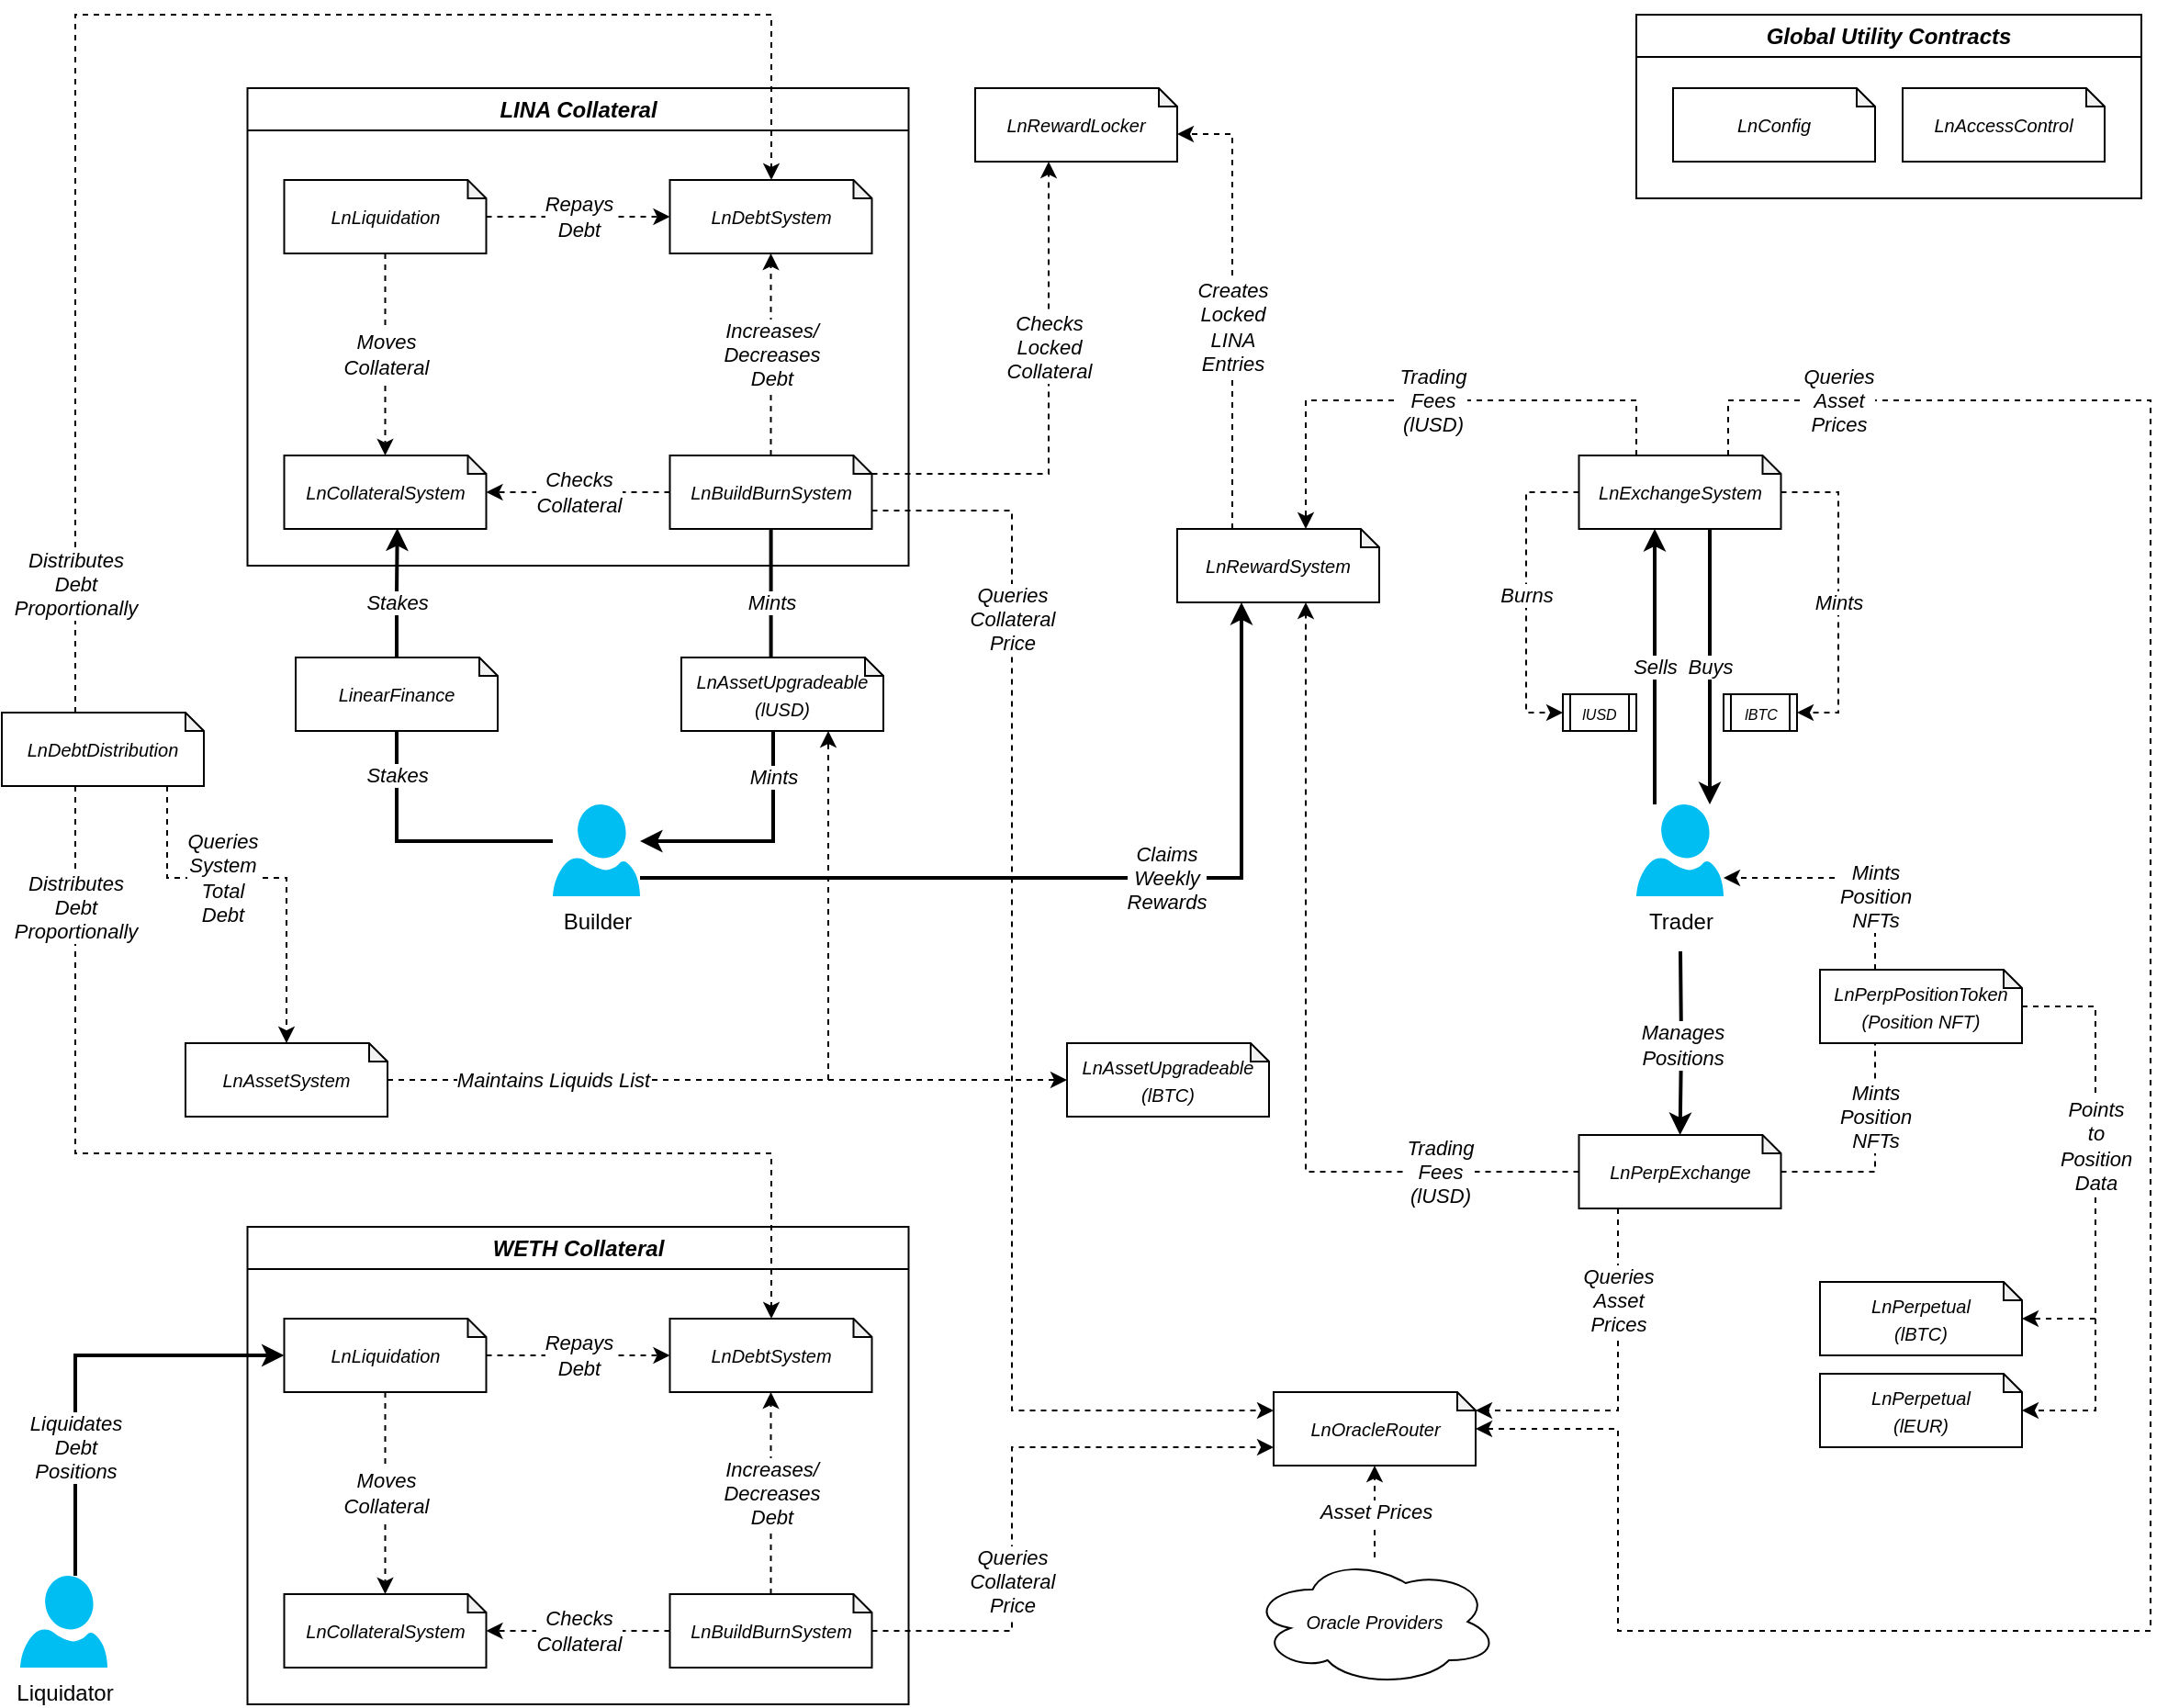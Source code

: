 <mxfile version="21.0.6" type="device"><diagram name="Page-1" id="qqSUvRlL1jouoJkQ_yMf"><mxGraphModel dx="1724" dy="1037" grid="1" gridSize="10" guides="1" tooltips="1" connect="1" arrows="1" fold="1" page="1" pageScale="1" pageWidth="850" pageHeight="1100" math="0" shadow="0"><root><mxCell id="0"/><mxCell id="1" parent="0"/><mxCell id="e510K9VLdj9zd9JpYu5X-47" value="&lt;i&gt;Stakes&lt;/i&gt;" style="edgeStyle=orthogonalEdgeStyle;rounded=0;orthogonalLoop=1;jettySize=auto;html=1;endArrow=none;endFill=0;strokeWidth=2;" edge="1" parent="1" source="-PqFsse7ZjnduNT8ml-g-42" target="-PqFsse7ZjnduNT8ml-g-22"><mxGeometry x="0.667" relative="1" as="geometry"><Array as="points"><mxPoint x="255" y="490"/></Array><mxPoint as="offset"/></mxGeometry></mxCell><mxCell id="e510K9VLdj9zd9JpYu5X-64" value="&lt;div&gt;&lt;i&gt;Claims&lt;/i&gt;&lt;/div&gt;&lt;div&gt;&lt;i&gt;Weekly&lt;/i&gt;&lt;/div&gt;&lt;div&gt;&lt;i&gt;Rewards&lt;br&gt;&lt;/i&gt;&lt;/div&gt;" style="edgeStyle=orthogonalEdgeStyle;rounded=0;orthogonalLoop=1;jettySize=auto;html=1;strokeWidth=2;" edge="1" parent="1" source="-PqFsse7ZjnduNT8ml-g-42" target="e510K9VLdj9zd9JpYu5X-19"><mxGeometry x="0.2" relative="1" as="geometry"><Array as="points"><mxPoint x="715" y="510"/></Array><mxPoint as="offset"/></mxGeometry></mxCell><mxCell id="-PqFsse7ZjnduNT8ml-g-42" value="&lt;div&gt;Builder&lt;/div&gt;" style="verticalLabelPosition=bottom;html=1;verticalAlign=top;align=center;strokeColor=none;fillColor=#00BEF2;shape=mxgraph.azure.user;" parent="1" vertex="1"><mxGeometry x="340" y="470" width="47.5" height="50" as="geometry"/></mxCell><mxCell id="e510K9VLdj9zd9JpYu5X-48" value="&lt;i&gt;Stakes&lt;/i&gt;" style="edgeStyle=orthogonalEdgeStyle;rounded=0;orthogonalLoop=1;jettySize=auto;html=1;entryX=0.56;entryY=0.992;entryDx=0;entryDy=0;entryPerimeter=0;strokeWidth=2;" edge="1" parent="1" source="-PqFsse7ZjnduNT8ml-g-22" target="e510K9VLdj9zd9JpYu5X-8"><mxGeometry x="-0.152" relative="1" as="geometry"><mxPoint as="offset"/></mxGeometry></mxCell><mxCell id="-PqFsse7ZjnduNT8ml-g-22" value="&lt;font style=&quot;font-size: 10px;&quot;&gt;&lt;i&gt;&lt;font style=&quot;font-size: 10px;&quot;&gt;&lt;font style=&quot;font-size: 10px;&quot;&gt;&lt;font style=&quot;font-size: 10px;&quot;&gt;&lt;font style=&quot;font-size: 10px;&quot;&gt;LinearFinance&lt;/font&gt;&lt;/font&gt;&lt;/font&gt;&lt;/font&gt;&lt;/i&gt;&lt;/font&gt;" style="shape=note;whiteSpace=wrap;html=1;backgroundOutline=1;darkOpacity=0.05;size=10;" parent="1" vertex="1"><mxGeometry x="200" y="390" width="110" height="40" as="geometry"/></mxCell><mxCell id="e510K9VLdj9zd9JpYu5X-45" style="edgeStyle=orthogonalEdgeStyle;rounded=0;orthogonalLoop=1;jettySize=auto;html=1;dashed=1;" edge="1" parent="1" source="e510K9VLdj9zd9JpYu5X-5" target="e510K9VLdj9zd9JpYu5X-6"><mxGeometry relative="1" as="geometry"><Array as="points"><mxPoint x="490" y="620"/></Array></mxGeometry></mxCell><mxCell id="e510K9VLdj9zd9JpYu5X-46" value="&lt;i&gt;Maintains Liquids List&lt;br&gt;&lt;/i&gt;" style="edgeStyle=orthogonalEdgeStyle;rounded=0;orthogonalLoop=1;jettySize=auto;html=1;dashed=1;" edge="1" parent="1" source="e510K9VLdj9zd9JpYu5X-5" target="e510K9VLdj9zd9JpYu5X-43"><mxGeometry x="-0.513" relative="1" as="geometry"><Array as="points"><mxPoint x="255" y="620"/><mxPoint x="700" y="620"/></Array><mxPoint as="offset"/></mxGeometry></mxCell><mxCell id="e510K9VLdj9zd9JpYu5X-5" value="&lt;font style=&quot;font-size: 10px;&quot;&gt;&lt;i&gt;&lt;font style=&quot;font-size: 10px;&quot;&gt;LnAssetSystem&lt;/font&gt;&lt;/i&gt;&lt;/font&gt;" style="shape=note;whiteSpace=wrap;html=1;backgroundOutline=1;darkOpacity=0.05;size=10;" vertex="1" parent="1"><mxGeometry x="140" y="600" width="110" height="40" as="geometry"/></mxCell><mxCell id="e510K9VLdj9zd9JpYu5X-51" value="&lt;i&gt;Mints&lt;/i&gt;" style="edgeStyle=orthogonalEdgeStyle;rounded=0;orthogonalLoop=1;jettySize=auto;html=1;strokeWidth=2;" edge="1" parent="1" source="e510K9VLdj9zd9JpYu5X-6" target="-PqFsse7ZjnduNT8ml-g-42"><mxGeometry x="-0.628" relative="1" as="geometry"><Array as="points"><mxPoint x="460" y="490"/></Array><mxPoint as="offset"/></mxGeometry></mxCell><mxCell id="e510K9VLdj9zd9JpYu5X-6" value="&lt;div&gt;&lt;font style=&quot;font-size: 10px;&quot;&gt;&lt;i&gt;&lt;font style=&quot;font-size: 10px;&quot;&gt;LnAssetUpgradeable&lt;/font&gt;&lt;/i&gt;&lt;/font&gt;&lt;/div&gt;&lt;div&gt;&lt;font style=&quot;font-size: 10px;&quot;&gt;&lt;i&gt;&lt;font style=&quot;font-size: 10px;&quot;&gt;(lUSD)&lt;br&gt;&lt;/font&gt;&lt;/i&gt;&lt;/font&gt;&lt;/div&gt;" style="shape=note;whiteSpace=wrap;html=1;backgroundOutline=1;darkOpacity=0.05;size=10;" vertex="1" parent="1"><mxGeometry x="410" y="390" width="110" height="40" as="geometry"/></mxCell><mxCell id="e510K9VLdj9zd9JpYu5X-32" value="&lt;div&gt;&lt;i&gt;Queries&lt;/i&gt;&lt;/div&gt;&lt;div&gt;&lt;i&gt;System&lt;/i&gt;&lt;/div&gt;&lt;div&gt;&lt;i&gt;Total&lt;br&gt;Debt&lt;br&gt;&lt;/i&gt;&lt;/div&gt;" style="edgeStyle=orthogonalEdgeStyle;rounded=0;orthogonalLoop=1;jettySize=auto;html=1;dashed=1;" edge="1" parent="1" source="e510K9VLdj9zd9JpYu5X-10" target="e510K9VLdj9zd9JpYu5X-5"><mxGeometry x="-0.22" relative="1" as="geometry"><Array as="points"><mxPoint x="130" y="510"/><mxPoint x="195" y="510"/></Array><mxPoint as="offset"/></mxGeometry></mxCell><mxCell id="e510K9VLdj9zd9JpYu5X-10" value="&lt;div&gt;&lt;font style=&quot;font-size: 10px;&quot;&gt;&lt;i&gt;&lt;font style=&quot;font-size: 10px;&quot;&gt;LnDebtDistribution&lt;/font&gt;&lt;/i&gt;&lt;/font&gt;&lt;/div&gt;" style="shape=note;whiteSpace=wrap;html=1;backgroundOutline=1;darkOpacity=0.05;size=10;" vertex="1" parent="1"><mxGeometry x="40" y="420" width="110" height="40" as="geometry"/></mxCell><mxCell id="e510K9VLdj9zd9JpYu5X-62" value="&lt;div&gt;&lt;i&gt;Trading&lt;/i&gt;&lt;/div&gt;&lt;div&gt;&lt;i&gt;Fees&lt;/i&gt;&lt;/div&gt;&lt;div&gt;&lt;i&gt;(lUSD)&lt;br&gt;&lt;/i&gt;&lt;/div&gt;" style="edgeStyle=orthogonalEdgeStyle;rounded=0;orthogonalLoop=1;jettySize=auto;html=1;dashed=1;" edge="1" parent="1" source="e510K9VLdj9zd9JpYu5X-12" target="e510K9VLdj9zd9JpYu5X-19"><mxGeometry x="0.006" relative="1" as="geometry"><Array as="points"><mxPoint x="930" y="250"/><mxPoint x="750" y="250"/></Array><mxPoint as="offset"/></mxGeometry></mxCell><mxCell id="e510K9VLdj9zd9JpYu5X-75" value="&lt;div&gt;&lt;i&gt;Queries&lt;/i&gt;&lt;/div&gt;&lt;div&gt;&lt;i&gt;Asset&lt;/i&gt;&lt;/div&gt;&lt;div&gt;&lt;i&gt;Prices&lt;/i&gt;&lt;/div&gt;" style="edgeStyle=orthogonalEdgeStyle;rounded=0;orthogonalLoop=1;jettySize=auto;html=1;dashed=1;" edge="1" parent="1" source="e510K9VLdj9zd9JpYu5X-12" target="e510K9VLdj9zd9JpYu5X-14"><mxGeometry x="-0.872" relative="1" as="geometry"><Array as="points"><mxPoint x="980" y="250"/><mxPoint x="1210" y="250"/><mxPoint x="1210" y="920"/><mxPoint x="920" y="920"/><mxPoint x="920" y="810"/></Array><mxPoint as="offset"/></mxGeometry></mxCell><mxCell id="e510K9VLdj9zd9JpYu5X-80" value="&lt;i&gt;Buys&lt;/i&gt;" style="edgeStyle=orthogonalEdgeStyle;rounded=0;orthogonalLoop=1;jettySize=auto;html=1;strokeWidth=2;" edge="1" parent="1" source="e510K9VLdj9zd9JpYu5X-12" target="e510K9VLdj9zd9JpYu5X-23"><mxGeometry relative="1" as="geometry"><Array as="points"><mxPoint x="970" y="440"/><mxPoint x="970" y="440"/></Array></mxGeometry></mxCell><mxCell id="e510K9VLdj9zd9JpYu5X-84" value="&lt;i&gt;Burns&lt;/i&gt;" style="edgeStyle=orthogonalEdgeStyle;rounded=0;orthogonalLoop=1;jettySize=auto;html=1;entryX=0;entryY=0.5;entryDx=0;entryDy=0;dashed=1;" edge="1" parent="1" source="e510K9VLdj9zd9JpYu5X-12" target="e510K9VLdj9zd9JpYu5X-81"><mxGeometry relative="1" as="geometry"><Array as="points"><mxPoint x="870" y="300"/><mxPoint x="870" y="420"/></Array></mxGeometry></mxCell><mxCell id="e510K9VLdj9zd9JpYu5X-86" value="&lt;i&gt;Mints&lt;/i&gt;" style="edgeStyle=orthogonalEdgeStyle;rounded=0;orthogonalLoop=1;jettySize=auto;html=1;dashed=1;" edge="1" parent="1" source="e510K9VLdj9zd9JpYu5X-12" target="e510K9VLdj9zd9JpYu5X-82"><mxGeometry x="0.05" relative="1" as="geometry"><Array as="points"><mxPoint x="1040" y="300"/><mxPoint x="1040" y="420"/></Array><mxPoint as="offset"/></mxGeometry></mxCell><mxCell id="e510K9VLdj9zd9JpYu5X-12" value="&lt;div&gt;&lt;font style=&quot;font-size: 10px;&quot;&gt;&lt;i&gt;&lt;font style=&quot;font-size: 10px;&quot;&gt;LnExchangeSystem&lt;/font&gt;&lt;/i&gt;&lt;/font&gt;&lt;/div&gt;" style="shape=note;whiteSpace=wrap;html=1;backgroundOutline=1;darkOpacity=0.05;size=10;" vertex="1" parent="1"><mxGeometry x="898.75" y="280" width="110" height="40" as="geometry"/></mxCell><mxCell id="e510K9VLdj9zd9JpYu5X-14" value="&lt;div&gt;&lt;font style=&quot;font-size: 10px;&quot;&gt;&lt;i&gt;&lt;font style=&quot;font-size: 10px;&quot;&gt;LnOracleRouter&lt;/font&gt;&lt;/i&gt;&lt;/font&gt;&lt;/div&gt;" style="shape=note;whiteSpace=wrap;html=1;backgroundOutline=1;darkOpacity=0.05;size=10;" vertex="1" parent="1"><mxGeometry x="732.5" y="790" width="110" height="40" as="geometry"/></mxCell><mxCell id="e510K9VLdj9zd9JpYu5X-15" value="&lt;div&gt;&lt;font style=&quot;font-size: 10px;&quot;&gt;&lt;i&gt;&lt;font style=&quot;font-size: 10px;&quot;&gt;LnPerpetual&lt;/font&gt;&lt;/i&gt;&lt;/font&gt;&lt;/div&gt;&lt;div&gt;&lt;font style=&quot;font-size: 10px;&quot;&gt;&lt;i&gt;&lt;font style=&quot;font-size: 10px;&quot;&gt;(lBTC)&lt;/font&gt;&lt;/i&gt;&lt;/font&gt;&lt;/div&gt;" style="shape=note;whiteSpace=wrap;html=1;backgroundOutline=1;darkOpacity=0.05;size=10;" vertex="1" parent="1"><mxGeometry x="1030" y="730" width="110" height="40" as="geometry"/></mxCell><mxCell id="e510K9VLdj9zd9JpYu5X-63" value="&lt;div&gt;&lt;i&gt;Trading&lt;/i&gt;&lt;/div&gt;&lt;div&gt;&lt;i&gt;Fees&lt;/i&gt;&lt;/div&gt;&lt;div&gt;&lt;i&gt;(lUSD)&lt;/i&gt;&lt;/div&gt;" style="edgeStyle=orthogonalEdgeStyle;rounded=0;orthogonalLoop=1;jettySize=auto;html=1;dashed=1;" edge="1" parent="1" source="e510K9VLdj9zd9JpYu5X-16" target="e510K9VLdj9zd9JpYu5X-19"><mxGeometry x="-0.67" relative="1" as="geometry"><Array as="points"><mxPoint x="750" y="670"/></Array><mxPoint as="offset"/></mxGeometry></mxCell><mxCell id="e510K9VLdj9zd9JpYu5X-70" value="&lt;div&gt;&lt;i&gt;Queries&lt;/i&gt;&lt;/div&gt;&lt;div&gt;&lt;i&gt;Asset&lt;/i&gt;&lt;/div&gt;&lt;div&gt;&lt;i&gt;Prices&lt;/i&gt;&lt;/div&gt;" style="edgeStyle=orthogonalEdgeStyle;rounded=0;orthogonalLoop=1;jettySize=auto;html=1;dashed=1;" edge="1" parent="1" source="e510K9VLdj9zd9JpYu5X-16" target="e510K9VLdj9zd9JpYu5X-14"><mxGeometry x="-0.467" relative="1" as="geometry"><Array as="points"><mxPoint x="920" y="800"/></Array><mxPoint as="offset"/></mxGeometry></mxCell><mxCell id="e510K9VLdj9zd9JpYu5X-72" value="&lt;div&gt;&lt;i&gt;Mints&lt;/i&gt;&lt;/div&gt;&lt;div&gt;&lt;i&gt;Position&lt;/i&gt;&lt;/div&gt;&lt;div&gt;&lt;i&gt;NFTs&lt;/i&gt;&lt;/div&gt;" style="edgeStyle=orthogonalEdgeStyle;rounded=0;orthogonalLoop=1;jettySize=auto;html=1;dashed=1;endArrow=none;endFill=0;" edge="1" parent="1" source="e510K9VLdj9zd9JpYu5X-16" target="e510K9VLdj9zd9JpYu5X-17"><mxGeometry x="0.34" relative="1" as="geometry"><Array as="points"><mxPoint x="1060" y="670"/></Array><mxPoint as="offset"/></mxGeometry></mxCell><mxCell id="e510K9VLdj9zd9JpYu5X-16" value="&lt;div&gt;&lt;font style=&quot;font-size: 10px;&quot;&gt;&lt;i&gt;&lt;font style=&quot;font-size: 10px;&quot;&gt;LnPerpExchange&lt;/font&gt;&lt;/i&gt;&lt;/font&gt;&lt;/div&gt;" style="shape=note;whiteSpace=wrap;html=1;backgroundOutline=1;darkOpacity=0.05;size=10;" vertex="1" parent="1"><mxGeometry x="898.75" y="650" width="110" height="40" as="geometry"/></mxCell><mxCell id="e510K9VLdj9zd9JpYu5X-73" value="&lt;div&gt;&lt;i&gt;Mints&lt;/i&gt;&lt;/div&gt;&lt;div&gt;&lt;i&gt;Position&lt;/i&gt;&lt;/div&gt;&lt;div&gt;&lt;i&gt;NFTs&lt;/i&gt;&lt;/div&gt;" style="edgeStyle=orthogonalEdgeStyle;rounded=0;orthogonalLoop=1;jettySize=auto;html=1;dashed=1;" edge="1" parent="1" source="e510K9VLdj9zd9JpYu5X-17" target="e510K9VLdj9zd9JpYu5X-23"><mxGeometry x="-0.396" relative="1" as="geometry"><Array as="points"><mxPoint x="1060" y="510"/></Array><mxPoint as="offset"/></mxGeometry></mxCell><mxCell id="e510K9VLdj9zd9JpYu5X-76" value="" style="edgeStyle=orthogonalEdgeStyle;rounded=0;orthogonalLoop=1;jettySize=auto;html=1;dashed=1;" edge="1" parent="1" source="e510K9VLdj9zd9JpYu5X-17" target="e510K9VLdj9zd9JpYu5X-15"><mxGeometry relative="1" as="geometry"><Array as="points"><mxPoint x="1180" y="580"/><mxPoint x="1180" y="750"/></Array></mxGeometry></mxCell><mxCell id="e510K9VLdj9zd9JpYu5X-77" value="&lt;div&gt;&lt;i&gt;Points&lt;/i&gt;&lt;/div&gt;&lt;div&gt;&lt;i&gt;to&lt;/i&gt;&lt;/div&gt;&lt;div&gt;&lt;i&gt;Position&lt;/i&gt;&lt;/div&gt;&lt;div&gt;&lt;i&gt;Data&lt;br&gt;&lt;/i&gt;&lt;/div&gt;" style="edgeStyle=orthogonalEdgeStyle;rounded=0;orthogonalLoop=1;jettySize=auto;html=1;dashed=1;" edge="1" parent="1" source="e510K9VLdj9zd9JpYu5X-17" target="e510K9VLdj9zd9JpYu5X-66"><mxGeometry x="-0.226" relative="1" as="geometry"><Array as="points"><mxPoint x="1180" y="580"/><mxPoint x="1180" y="800"/></Array><mxPoint as="offset"/></mxGeometry></mxCell><mxCell id="e510K9VLdj9zd9JpYu5X-17" value="&lt;div&gt;&lt;font style=&quot;font-size: 10px;&quot;&gt;&lt;i&gt;&lt;font style=&quot;font-size: 10px;&quot;&gt;LnPerpPositionToken&lt;/font&gt;&lt;/i&gt;&lt;/font&gt;&lt;/div&gt;&lt;div&gt;&lt;font style=&quot;font-size: 10px;&quot;&gt;&lt;i&gt;&lt;font style=&quot;font-size: 10px;&quot;&gt;(Position NFT)&lt;/font&gt;&lt;/i&gt;&lt;/font&gt;&lt;/div&gt;" style="shape=note;whiteSpace=wrap;html=1;backgroundOutline=1;darkOpacity=0.05;size=10;" vertex="1" parent="1"><mxGeometry x="1030" y="560" width="110" height="40" as="geometry"/></mxCell><mxCell id="e510K9VLdj9zd9JpYu5X-18" value="&lt;div&gt;&lt;font style=&quot;font-size: 10px;&quot;&gt;&lt;i&gt;&lt;font style=&quot;font-size: 10px;&quot;&gt;LnRewardLocker&lt;/font&gt;&lt;/i&gt;&lt;/font&gt;&lt;/div&gt;" style="shape=note;whiteSpace=wrap;html=1;backgroundOutline=1;darkOpacity=0.05;size=10;" vertex="1" parent="1"><mxGeometry x="570" y="80" width="110" height="40" as="geometry"/></mxCell><mxCell id="e510K9VLdj9zd9JpYu5X-65" value="&lt;div&gt;&lt;i&gt;Creates&lt;/i&gt;&lt;/div&gt;&lt;div&gt;&lt;i&gt;Locked&lt;/i&gt;&lt;/div&gt;&lt;div&gt;&lt;i&gt;LINA&lt;/i&gt;&lt;/div&gt;&lt;div&gt;&lt;i&gt;Entries&lt;br&gt;&lt;/i&gt;&lt;/div&gt;" style="edgeStyle=orthogonalEdgeStyle;rounded=0;orthogonalLoop=1;jettySize=auto;html=1;entryX=0;entryY=0;entryDx=110;entryDy=25;entryPerimeter=0;dashed=1;" edge="1" parent="1" source="e510K9VLdj9zd9JpYu5X-19" target="e510K9VLdj9zd9JpYu5X-18"><mxGeometry x="-0.102" relative="1" as="geometry"><Array as="points"><mxPoint x="710" y="105"/></Array><mxPoint as="offset"/></mxGeometry></mxCell><mxCell id="e510K9VLdj9zd9JpYu5X-19" value="&lt;div&gt;&lt;font style=&quot;font-size: 10px;&quot;&gt;&lt;i&gt;&lt;font style=&quot;font-size: 10px;&quot;&gt;LnRewardSystem&lt;/font&gt;&lt;/i&gt;&lt;/font&gt;&lt;/div&gt;" style="shape=note;whiteSpace=wrap;html=1;backgroundOutline=1;darkOpacity=0.05;size=10;" vertex="1" parent="1"><mxGeometry x="680" y="320" width="110" height="40" as="geometry"/></mxCell><mxCell id="e510K9VLdj9zd9JpYu5X-20" value="&lt;i&gt;LINA Collateral&lt;/i&gt;" style="swimlane;whiteSpace=wrap;html=1;" vertex="1" parent="1"><mxGeometry x="173.75" y="80" width="360" height="260" as="geometry"/></mxCell><mxCell id="e510K9VLdj9zd9JpYu5X-11" value="&lt;div&gt;&lt;font style=&quot;font-size: 10px;&quot;&gt;&lt;i&gt;&lt;font style=&quot;font-size: 10px;&quot;&gt;LnDebtSystem&lt;/font&gt;&lt;/i&gt;&lt;/font&gt;&lt;/div&gt;" style="shape=note;whiteSpace=wrap;html=1;backgroundOutline=1;darkOpacity=0.05;size=10;" vertex="1" parent="e510K9VLdj9zd9JpYu5X-20"><mxGeometry x="230" y="50" width="110" height="40" as="geometry"/></mxCell><mxCell id="e510K9VLdj9zd9JpYu5X-25" value="&lt;div&gt;&lt;i&gt;Checks&lt;/i&gt;&lt;/div&gt;&lt;div&gt;&lt;i&gt;Collateral&lt;br&gt;&lt;/i&gt;&lt;/div&gt;" style="edgeStyle=orthogonalEdgeStyle;rounded=0;orthogonalLoop=1;jettySize=auto;html=1;dashed=1;" edge="1" parent="e510K9VLdj9zd9JpYu5X-20" source="e510K9VLdj9zd9JpYu5X-7" target="e510K9VLdj9zd9JpYu5X-8"><mxGeometry relative="1" as="geometry"/></mxCell><mxCell id="e510K9VLdj9zd9JpYu5X-29" value="&lt;div&gt;&lt;i&gt;Increases/&lt;/i&gt;&lt;/div&gt;&lt;div&gt;&lt;i&gt;Decreases&lt;/i&gt;&lt;/div&gt;&lt;div&gt;&lt;i&gt;Debt&lt;br&gt;&lt;/i&gt;&lt;/div&gt;" style="edgeStyle=orthogonalEdgeStyle;rounded=0;orthogonalLoop=1;jettySize=auto;html=1;dashed=1;" edge="1" parent="e510K9VLdj9zd9JpYu5X-20" source="e510K9VLdj9zd9JpYu5X-7" target="e510K9VLdj9zd9JpYu5X-11"><mxGeometry relative="1" as="geometry"/></mxCell><mxCell id="e510K9VLdj9zd9JpYu5X-7" value="&lt;font style=&quot;font-size: 10px;&quot;&gt;&lt;i&gt;&lt;font style=&quot;font-size: 10px;&quot;&gt;LnBuildBurnSystem&lt;/font&gt;&lt;/i&gt;&lt;/font&gt;" style="shape=note;whiteSpace=wrap;html=1;backgroundOutline=1;darkOpacity=0.05;size=10;" vertex="1" parent="e510K9VLdj9zd9JpYu5X-20"><mxGeometry x="230" y="200" width="110" height="40" as="geometry"/></mxCell><mxCell id="e510K9VLdj9zd9JpYu5X-27" value="&lt;div&gt;&lt;i&gt;Moves&lt;/i&gt;&lt;/div&gt;&lt;div&gt;&lt;i&gt;Collateral&lt;br&gt;&lt;/i&gt;&lt;/div&gt;" style="edgeStyle=orthogonalEdgeStyle;rounded=0;orthogonalLoop=1;jettySize=auto;html=1;dashed=1;" edge="1" parent="e510K9VLdj9zd9JpYu5X-20" source="e510K9VLdj9zd9JpYu5X-13" target="e510K9VLdj9zd9JpYu5X-8"><mxGeometry relative="1" as="geometry"/></mxCell><mxCell id="e510K9VLdj9zd9JpYu5X-28" value="&lt;div&gt;&lt;i&gt;Repays&lt;/i&gt;&lt;/div&gt;&lt;div&gt;&lt;i&gt;Debt&lt;br&gt;&lt;/i&gt;&lt;/div&gt;" style="edgeStyle=orthogonalEdgeStyle;rounded=0;orthogonalLoop=1;jettySize=auto;html=1;dashed=1;" edge="1" parent="e510K9VLdj9zd9JpYu5X-20" source="e510K9VLdj9zd9JpYu5X-13" target="e510K9VLdj9zd9JpYu5X-11"><mxGeometry relative="1" as="geometry"/></mxCell><mxCell id="e510K9VLdj9zd9JpYu5X-13" value="&lt;div&gt;&lt;font style=&quot;font-size: 10px;&quot;&gt;&lt;i&gt;&lt;font style=&quot;font-size: 10px;&quot;&gt;LnLiquidation&lt;/font&gt;&lt;/i&gt;&lt;/font&gt;&lt;/div&gt;" style="shape=note;whiteSpace=wrap;html=1;backgroundOutline=1;darkOpacity=0.05;size=10;" vertex="1" parent="e510K9VLdj9zd9JpYu5X-20"><mxGeometry x="20" y="50" width="110" height="40" as="geometry"/></mxCell><mxCell id="e510K9VLdj9zd9JpYu5X-8" value="&lt;div&gt;&lt;font style=&quot;font-size: 10px;&quot;&gt;&lt;i&gt;&lt;font style=&quot;font-size: 10px;&quot;&gt;LnCollateralSystem&lt;/font&gt;&lt;/i&gt;&lt;/font&gt;&lt;/div&gt;" style="shape=note;whiteSpace=wrap;html=1;backgroundOutline=1;darkOpacity=0.05;size=10;" vertex="1" parent="e510K9VLdj9zd9JpYu5X-20"><mxGeometry x="20" y="200" width="110" height="40" as="geometry"/></mxCell><mxCell id="e510K9VLdj9zd9JpYu5X-22" value="&lt;i&gt;Asset Prices&lt;br&gt;&lt;/i&gt;" style="edgeStyle=orthogonalEdgeStyle;rounded=0;orthogonalLoop=1;jettySize=auto;html=1;dashed=1;" edge="1" parent="1" source="e510K9VLdj9zd9JpYu5X-21" target="e510K9VLdj9zd9JpYu5X-14"><mxGeometry relative="1" as="geometry"/></mxCell><mxCell id="e510K9VLdj9zd9JpYu5X-21" value="&lt;font style=&quot;font-size: 11px;&quot;&gt;&lt;font style=&quot;font-size: 10px;&quot;&gt;&lt;i&gt;Oracle Providers&lt;/i&gt;&lt;/font&gt;&lt;/font&gt;" style="ellipse;shape=cloud;whiteSpace=wrap;html=1;" vertex="1" parent="1"><mxGeometry x="720" y="880" width="135" height="70" as="geometry"/></mxCell><mxCell id="e510K9VLdj9zd9JpYu5X-69" value="&lt;div&gt;&lt;i&gt;Manages&lt;/i&gt;&lt;/div&gt;&lt;div&gt;&lt;i&gt;Positions&lt;br&gt;&lt;/i&gt;&lt;/div&gt;" style="edgeStyle=orthogonalEdgeStyle;rounded=0;orthogonalLoop=1;jettySize=auto;html=1;strokeWidth=2;" edge="1" parent="1" target="e510K9VLdj9zd9JpYu5X-16"><mxGeometry relative="1" as="geometry"><mxPoint x="954" y="550" as="sourcePoint"/><Array as="points"/></mxGeometry></mxCell><mxCell id="e510K9VLdj9zd9JpYu5X-31" value="&lt;div&gt;&lt;i&gt;Distributes&lt;/i&gt;&lt;/div&gt;&lt;div&gt;&lt;i&gt;Debt&lt;/i&gt;&lt;/div&gt;&lt;div&gt;&lt;i&gt;Proportionally&lt;br&gt;&lt;/i&gt;&lt;/div&gt;" style="edgeStyle=orthogonalEdgeStyle;rounded=0;orthogonalLoop=1;jettySize=auto;html=1;dashed=1;" edge="1" parent="1" source="e510K9VLdj9zd9JpYu5X-10" target="e510K9VLdj9zd9JpYu5X-11"><mxGeometry x="-0.834" relative="1" as="geometry"><Array as="points"><mxPoint x="80" y="40"/><mxPoint x="459" y="40"/></Array><mxPoint as="offset"/></mxGeometry></mxCell><mxCell id="e510K9VLdj9zd9JpYu5X-33" value="&lt;i&gt;WETH Collateral&lt;/i&gt;" style="swimlane;whiteSpace=wrap;html=1;" vertex="1" parent="1"><mxGeometry x="173.75" y="700" width="360" height="260" as="geometry"/></mxCell><mxCell id="e510K9VLdj9zd9JpYu5X-34" value="&lt;div&gt;&lt;font style=&quot;font-size: 10px;&quot;&gt;&lt;i&gt;&lt;font style=&quot;font-size: 10px;&quot;&gt;LnDebtSystem&lt;/font&gt;&lt;/i&gt;&lt;/font&gt;&lt;/div&gt;" style="shape=note;whiteSpace=wrap;html=1;backgroundOutline=1;darkOpacity=0.05;size=10;" vertex="1" parent="e510K9VLdj9zd9JpYu5X-33"><mxGeometry x="230" y="50" width="110" height="40" as="geometry"/></mxCell><mxCell id="e510K9VLdj9zd9JpYu5X-35" value="&lt;div&gt;&lt;i&gt;Checks&lt;/i&gt;&lt;/div&gt;&lt;div&gt;&lt;i&gt;Collateral&lt;br&gt;&lt;/i&gt;&lt;/div&gt;" style="edgeStyle=orthogonalEdgeStyle;rounded=0;orthogonalLoop=1;jettySize=auto;html=1;dashed=1;" edge="1" parent="e510K9VLdj9zd9JpYu5X-33" source="e510K9VLdj9zd9JpYu5X-37" target="e510K9VLdj9zd9JpYu5X-41"><mxGeometry relative="1" as="geometry"/></mxCell><mxCell id="e510K9VLdj9zd9JpYu5X-36" value="&lt;div&gt;&lt;i&gt;Increases/&lt;/i&gt;&lt;/div&gt;&lt;div&gt;&lt;i&gt;Decreases&lt;/i&gt;&lt;/div&gt;&lt;div&gt;&lt;i&gt;Debt&lt;br&gt;&lt;/i&gt;&lt;/div&gt;" style="edgeStyle=orthogonalEdgeStyle;rounded=0;orthogonalLoop=1;jettySize=auto;html=1;dashed=1;" edge="1" parent="e510K9VLdj9zd9JpYu5X-33" source="e510K9VLdj9zd9JpYu5X-37" target="e510K9VLdj9zd9JpYu5X-34"><mxGeometry relative="1" as="geometry"/></mxCell><mxCell id="e510K9VLdj9zd9JpYu5X-37" value="&lt;font style=&quot;font-size: 10px;&quot;&gt;&lt;i&gt;&lt;font style=&quot;font-size: 10px;&quot;&gt;LnBuildBurnSystem&lt;/font&gt;&lt;/i&gt;&lt;/font&gt;" style="shape=note;whiteSpace=wrap;html=1;backgroundOutline=1;darkOpacity=0.05;size=10;" vertex="1" parent="e510K9VLdj9zd9JpYu5X-33"><mxGeometry x="230" y="200" width="110" height="40" as="geometry"/></mxCell><mxCell id="e510K9VLdj9zd9JpYu5X-38" value="&lt;div&gt;&lt;i&gt;Moves&lt;/i&gt;&lt;/div&gt;&lt;div&gt;&lt;i&gt;Collateral&lt;br&gt;&lt;/i&gt;&lt;/div&gt;" style="edgeStyle=orthogonalEdgeStyle;rounded=0;orthogonalLoop=1;jettySize=auto;html=1;dashed=1;" edge="1" parent="e510K9VLdj9zd9JpYu5X-33" source="e510K9VLdj9zd9JpYu5X-40" target="e510K9VLdj9zd9JpYu5X-41"><mxGeometry relative="1" as="geometry"/></mxCell><mxCell id="e510K9VLdj9zd9JpYu5X-39" value="&lt;div&gt;&lt;i&gt;Repays&lt;/i&gt;&lt;/div&gt;&lt;div&gt;&lt;i&gt;Debt&lt;br&gt;&lt;/i&gt;&lt;/div&gt;" style="edgeStyle=orthogonalEdgeStyle;rounded=0;orthogonalLoop=1;jettySize=auto;html=1;dashed=1;" edge="1" parent="e510K9VLdj9zd9JpYu5X-33" source="e510K9VLdj9zd9JpYu5X-40" target="e510K9VLdj9zd9JpYu5X-34"><mxGeometry relative="1" as="geometry"/></mxCell><mxCell id="e510K9VLdj9zd9JpYu5X-40" value="&lt;div&gt;&lt;font style=&quot;font-size: 10px;&quot;&gt;&lt;i&gt;&lt;font style=&quot;font-size: 10px;&quot;&gt;LnLiquidation&lt;/font&gt;&lt;/i&gt;&lt;/font&gt;&lt;/div&gt;" style="shape=note;whiteSpace=wrap;html=1;backgroundOutline=1;darkOpacity=0.05;size=10;" vertex="1" parent="e510K9VLdj9zd9JpYu5X-33"><mxGeometry x="20" y="50" width="110" height="40" as="geometry"/></mxCell><mxCell id="e510K9VLdj9zd9JpYu5X-41" value="&lt;div&gt;&lt;font style=&quot;font-size: 10px;&quot;&gt;&lt;i&gt;&lt;font style=&quot;font-size: 10px;&quot;&gt;LnCollateralSystem&lt;/font&gt;&lt;/i&gt;&lt;/font&gt;&lt;/div&gt;" style="shape=note;whiteSpace=wrap;html=1;backgroundOutline=1;darkOpacity=0.05;size=10;" vertex="1" parent="e510K9VLdj9zd9JpYu5X-33"><mxGeometry x="20" y="200" width="110" height="40" as="geometry"/></mxCell><mxCell id="e510K9VLdj9zd9JpYu5X-43" value="&lt;div&gt;&lt;font style=&quot;font-size: 10px;&quot;&gt;&lt;i&gt;&lt;font style=&quot;font-size: 10px;&quot;&gt;LnAssetUpgradeable&lt;/font&gt;&lt;/i&gt;&lt;/font&gt;&lt;/div&gt;&lt;div&gt;&lt;font style=&quot;font-size: 10px;&quot;&gt;&lt;i&gt;&lt;font style=&quot;font-size: 10px;&quot;&gt;(lBTC)&lt;/font&gt;&lt;/i&gt;&lt;/font&gt;&lt;/div&gt;" style="shape=note;whiteSpace=wrap;html=1;backgroundOutline=1;darkOpacity=0.05;size=10;" vertex="1" parent="1"><mxGeometry x="620" y="600" width="110" height="40" as="geometry"/></mxCell><mxCell id="e510K9VLdj9zd9JpYu5X-50" value="&lt;i&gt;Mints&lt;/i&gt;" style="edgeStyle=orthogonalEdgeStyle;rounded=0;orthogonalLoop=1;jettySize=auto;html=1;endArrow=none;endFill=0;strokeWidth=2;" edge="1" parent="1" source="e510K9VLdj9zd9JpYu5X-7" target="e510K9VLdj9zd9JpYu5X-6"><mxGeometry x="0.143" relative="1" as="geometry"><Array as="points"><mxPoint x="459" y="370"/><mxPoint x="459" y="370"/></Array><mxPoint as="offset"/></mxGeometry></mxCell><mxCell id="e510K9VLdj9zd9JpYu5X-42" value="&lt;div&gt;&lt;i&gt;Distributes&lt;/i&gt;&lt;/div&gt;&lt;div&gt;&lt;i&gt;Debt&lt;/i&gt;&lt;/div&gt;&lt;div&gt;&lt;i&gt;Proportionally&lt;br&gt;&lt;/i&gt;&lt;/div&gt;" style="edgeStyle=orthogonalEdgeStyle;rounded=0;orthogonalLoop=1;jettySize=auto;html=1;dashed=1;" edge="1" parent="1" source="e510K9VLdj9zd9JpYu5X-10" target="e510K9VLdj9zd9JpYu5X-34"><mxGeometry x="-0.803" relative="1" as="geometry"><Array as="points"><mxPoint x="80" y="660"/><mxPoint x="459" y="660"/></Array><mxPoint as="offset"/></mxGeometry></mxCell><mxCell id="e510K9VLdj9zd9JpYu5X-57" value="&lt;i&gt;Global Utility Contracts&lt;/i&gt;" style="swimlane;whiteSpace=wrap;html=1;" vertex="1" parent="1"><mxGeometry x="930" y="40" width="275" height="100" as="geometry"/></mxCell><mxCell id="e510K9VLdj9zd9JpYu5X-1" value="&lt;font style=&quot;font-size: 10px;&quot;&gt;&lt;i&gt;&lt;font style=&quot;font-size: 10px;&quot;&gt;&lt;font style=&quot;font-size: 10px;&quot;&gt;&lt;font style=&quot;font-size: 10px;&quot;&gt;LnAccessControl&lt;/font&gt;&lt;/font&gt;&lt;/font&gt;&lt;/i&gt;&lt;/font&gt;" style="shape=note;whiteSpace=wrap;html=1;backgroundOutline=1;darkOpacity=0.05;size=10;" vertex="1" parent="e510K9VLdj9zd9JpYu5X-57"><mxGeometry x="145" y="40" width="110" height="40" as="geometry"/></mxCell><mxCell id="e510K9VLdj9zd9JpYu5X-9" value="&lt;div&gt;&lt;font style=&quot;font-size: 10px;&quot;&gt;&lt;i&gt;&lt;font style=&quot;font-size: 10px;&quot;&gt;LnConfig&lt;/font&gt;&lt;/i&gt;&lt;/font&gt;&lt;/div&gt;" style="shape=note;whiteSpace=wrap;html=1;backgroundOutline=1;darkOpacity=0.05;size=10;" vertex="1" parent="e510K9VLdj9zd9JpYu5X-57"><mxGeometry x="20" y="40" width="110" height="40" as="geometry"/></mxCell><mxCell id="e510K9VLdj9zd9JpYu5X-59" value="&lt;div&gt;&lt;i&gt;Queries&lt;/i&gt;&lt;/div&gt;&lt;div&gt;&lt;i&gt;Collateral&lt;/i&gt;&lt;/div&gt;&lt;div&gt;&lt;i&gt;Price&lt;br&gt;&lt;/i&gt;&lt;/div&gt;" style="edgeStyle=orthogonalEdgeStyle;rounded=0;orthogonalLoop=1;jettySize=auto;html=1;dashed=1;" edge="1" parent="1" source="e510K9VLdj9zd9JpYu5X-7" target="e510K9VLdj9zd9JpYu5X-14"><mxGeometry x="-0.618" relative="1" as="geometry"><Array as="points"><mxPoint x="590" y="310"/><mxPoint x="590" y="800"/></Array><mxPoint as="offset"/></mxGeometry></mxCell><mxCell id="e510K9VLdj9zd9JpYu5X-60" value="&lt;div&gt;&lt;i&gt;Queries&lt;/i&gt;&lt;/div&gt;&lt;div&gt;&lt;i&gt;Collateral&lt;/i&gt;&lt;/div&gt;&lt;div&gt;&lt;i&gt;Price&lt;br&gt;&lt;/i&gt;&lt;/div&gt;" style="edgeStyle=orthogonalEdgeStyle;rounded=0;orthogonalLoop=1;jettySize=auto;html=1;dashed=1;" edge="1" parent="1" source="e510K9VLdj9zd9JpYu5X-37" target="e510K9VLdj9zd9JpYu5X-14"><mxGeometry x="-0.35" relative="1" as="geometry"><Array as="points"><mxPoint x="590" y="920"/><mxPoint x="590" y="820"/></Array><mxPoint as="offset"/></mxGeometry></mxCell><mxCell id="e510K9VLdj9zd9JpYu5X-61" value="&lt;div&gt;&lt;i&gt;Checks&lt;/i&gt;&lt;/div&gt;&lt;div&gt;&lt;i&gt;Locked&lt;/i&gt;&lt;/div&gt;&lt;div&gt;&lt;i&gt;Collateral&lt;br&gt;&lt;/i&gt;&lt;/div&gt;" style="edgeStyle=orthogonalEdgeStyle;rounded=0;orthogonalLoop=1;jettySize=auto;html=1;dashed=1;" edge="1" parent="1" source="e510K9VLdj9zd9JpYu5X-7" target="e510K9VLdj9zd9JpYu5X-18"><mxGeometry x="0.245" relative="1" as="geometry"><Array as="points"><mxPoint x="610" y="290"/></Array><mxPoint as="offset"/></mxGeometry></mxCell><mxCell id="e510K9VLdj9zd9JpYu5X-66" value="&lt;div&gt;&lt;font style=&quot;font-size: 10px;&quot;&gt;&lt;i&gt;&lt;font style=&quot;font-size: 10px;&quot;&gt;LnPerpetual&lt;/font&gt;&lt;/i&gt;&lt;/font&gt;&lt;/div&gt;&lt;div&gt;&lt;font style=&quot;font-size: 10px;&quot;&gt;&lt;i&gt;&lt;font style=&quot;font-size: 10px;&quot;&gt;(lEUR)&lt;/font&gt;&lt;/i&gt;&lt;/font&gt;&lt;/div&gt;" style="shape=note;whiteSpace=wrap;html=1;backgroundOutline=1;darkOpacity=0.05;size=10;" vertex="1" parent="1"><mxGeometry x="1030" y="780" width="110" height="40" as="geometry"/></mxCell><mxCell id="e510K9VLdj9zd9JpYu5X-68" value="&lt;div&gt;&lt;i&gt;Liquidates&lt;/i&gt;&lt;/div&gt;&lt;div&gt;&lt;i&gt;Debt&lt;/i&gt;&lt;/div&gt;&lt;div&gt;&lt;i&gt;Positions&lt;br&gt;&lt;/i&gt;&lt;/div&gt;" style="edgeStyle=orthogonalEdgeStyle;rounded=0;orthogonalLoop=1;jettySize=auto;html=1;strokeWidth=2;" edge="1" parent="1" source="e510K9VLdj9zd9JpYu5X-67" target="e510K9VLdj9zd9JpYu5X-40"><mxGeometry x="-0.401" relative="1" as="geometry"><Array as="points"><mxPoint x="80" y="770"/></Array><mxPoint as="offset"/></mxGeometry></mxCell><mxCell id="e510K9VLdj9zd9JpYu5X-67" value="Liquidator" style="verticalLabelPosition=bottom;html=1;verticalAlign=top;align=center;strokeColor=none;fillColor=#00BEF2;shape=mxgraph.azure.user;" vertex="1" parent="1"><mxGeometry x="50" y="890" width="47.5" height="50" as="geometry"/></mxCell><mxCell id="e510K9VLdj9zd9JpYu5X-79" value="&lt;i&gt;Sells&lt;/i&gt;" style="edgeStyle=orthogonalEdgeStyle;rounded=0;orthogonalLoop=1;jettySize=auto;html=1;strokeWidth=2;" edge="1" parent="1" source="e510K9VLdj9zd9JpYu5X-23" target="e510K9VLdj9zd9JpYu5X-12"><mxGeometry relative="1" as="geometry"><Array as="points"><mxPoint x="940" y="430"/><mxPoint x="940" y="430"/></Array></mxGeometry></mxCell><mxCell id="e510K9VLdj9zd9JpYu5X-23" value="Trader" style="verticalLabelPosition=bottom;html=1;verticalAlign=top;align=center;strokeColor=none;fillColor=#00BEF2;shape=mxgraph.azure.user;" vertex="1" parent="1"><mxGeometry x="930" y="470" width="47.5" height="50" as="geometry"/></mxCell><mxCell id="e510K9VLdj9zd9JpYu5X-81" value="&lt;p style=&quot;line-height: 100%;&quot;&gt;&lt;font style=&quot;font-size: 8px;&quot;&gt;&lt;i&gt;&lt;font style=&quot;font-size: 8px;&quot;&gt;lUSD&lt;/font&gt;&lt;/i&gt;&lt;/font&gt;&lt;/p&gt;" style="shape=process;whiteSpace=wrap;html=1;backgroundOutline=1;" vertex="1" parent="1"><mxGeometry x="890" y="410" width="40" height="20" as="geometry"/></mxCell><mxCell id="e510K9VLdj9zd9JpYu5X-82" value="&lt;p style=&quot;line-height: 100%;&quot;&gt;&lt;font style=&quot;font-size: 8px;&quot;&gt;&lt;i&gt;&lt;font style=&quot;font-size: 8px;&quot;&gt;lBTC&lt;/font&gt;&lt;/i&gt;&lt;/font&gt;&lt;/p&gt;" style="shape=process;whiteSpace=wrap;html=1;backgroundOutline=1;" vertex="1" parent="1"><mxGeometry x="977.5" y="410" width="40" height="20" as="geometry"/></mxCell></root></mxGraphModel></diagram></mxfile>